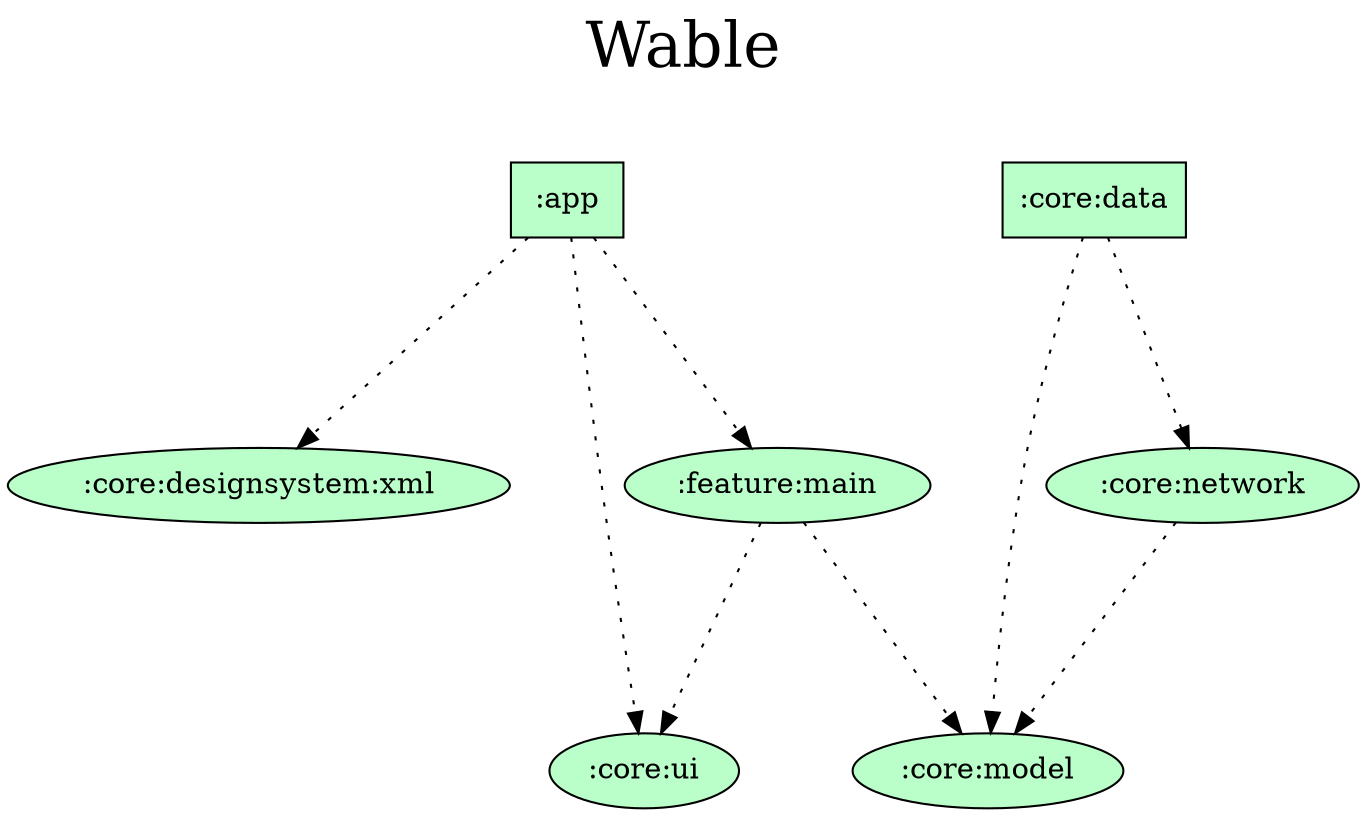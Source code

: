 digraph {
  graph [label="Wable\n ",labelloc=t,fontsize=30,ranksep=1.4];
  node [style=filled, fillcolor="#bbbbbb"];
  rankdir=TB;

  # Projects

  ":app" [shape=box, fillcolor="#baffc9"];
  ":core:data" [shape=box, fillcolor="#baffc9"];
  ":core:designsystem:xml" [fillcolor="#baffc9"];
  ":core:model" [fillcolor="#baffc9"];
  ":core:network" [fillcolor="#baffc9"];
  ":core:ui" [fillcolor="#baffc9"];
  ":feature:main" [fillcolor="#baffc9"];

  {rank = same; ":app"; ":core:data";}

  # Dependencies

  ":app" -> ":feature:main" [style=dotted]
  ":app" -> ":core:ui" [style=dotted]
  ":app" -> ":core:designsystem:xml" [style=dotted]
  ":core:data" -> ":core:network" [style=dotted]
  ":core:data" -> ":core:model" [style=dotted]
  ":core:network" -> ":core:model" [style=dotted]
  ":feature:main" -> ":core:ui" [style=dotted]
  ":feature:main" -> ":core:model" [style=dotted]
}
